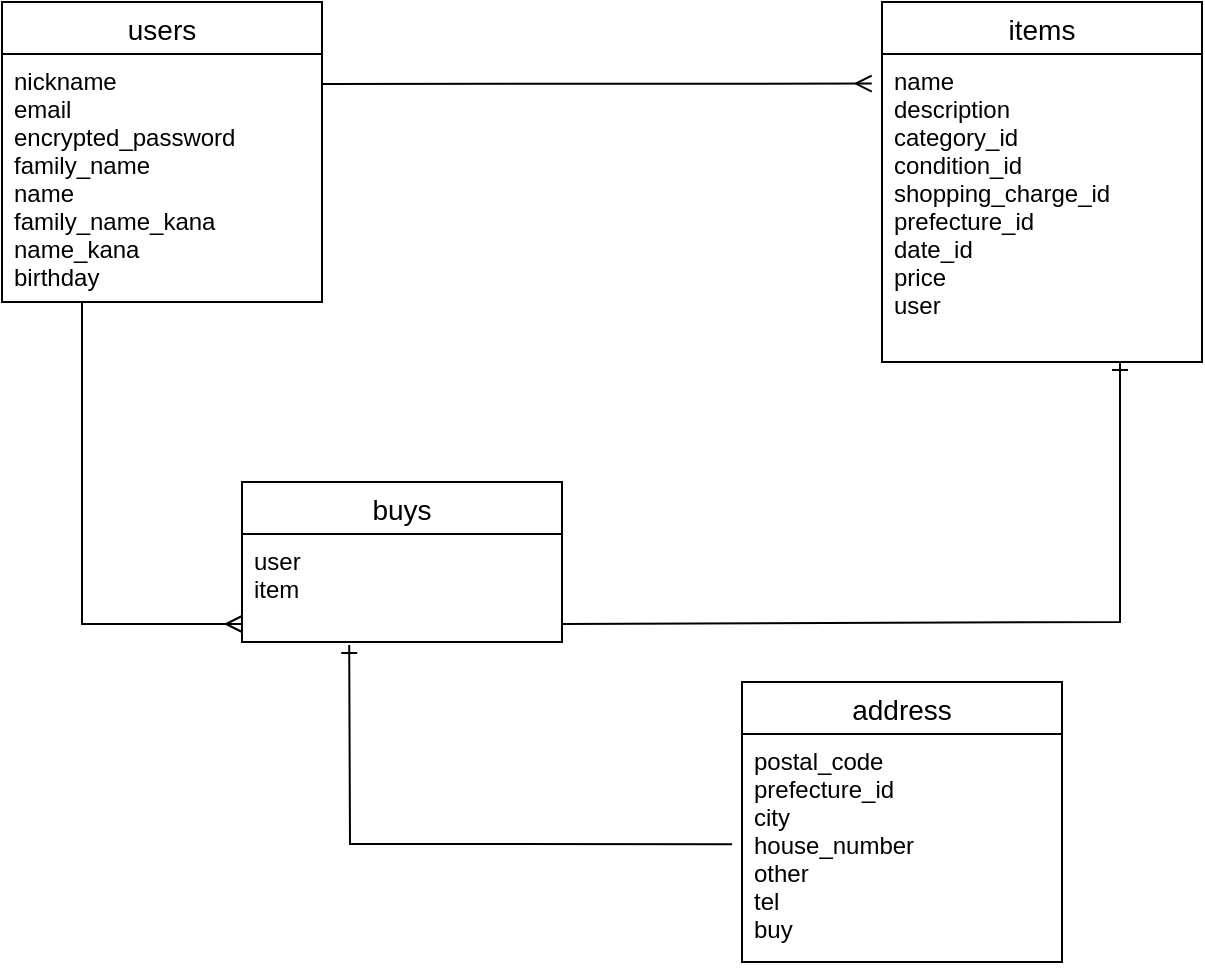 <mxfile>
    <diagram id="_adc4eRGS46ypSbtCCSG" name="ページ1">
        <mxGraphModel dx="745" dy="493" grid="1" gridSize="10" guides="1" tooltips="1" connect="1" arrows="1" fold="1" page="1" pageScale="1" pageWidth="827" pageHeight="1169" math="0" shadow="0">
            <root>
                <mxCell id="0"/>
                <mxCell id="1" parent="0"/>
                <mxCell id="2" value="users" style="swimlane;fontStyle=0;childLayout=stackLayout;horizontal=1;startSize=26;horizontalStack=0;resizeParent=1;resizeParentMax=0;resizeLast=0;collapsible=1;marginBottom=0;align=center;fontSize=14;" vertex="1" parent="1">
                    <mxGeometry x="40" y="40" width="160" height="150" as="geometry"/>
                </mxCell>
                <mxCell id="3" value="nickname&#10;email&#10;encrypted_password&#10;family_name&#10;name&#10;family_name_kana&#10;name_kana&#10;birthday" style="text;strokeColor=none;fillColor=none;spacingLeft=4;spacingRight=4;overflow=hidden;rotatable=0;points=[[0,0.5],[1,0.5]];portConstraint=eastwest;fontSize=12;" vertex="1" parent="2">
                    <mxGeometry y="26" width="160" height="124" as="geometry"/>
                </mxCell>
                <mxCell id="6" value="items" style="swimlane;fontStyle=0;childLayout=stackLayout;horizontal=1;startSize=26;horizontalStack=0;resizeParent=1;resizeParentMax=0;resizeLast=0;collapsible=1;marginBottom=0;align=center;fontSize=14;" vertex="1" parent="1">
                    <mxGeometry x="480" y="40" width="160" height="180" as="geometry"/>
                </mxCell>
                <mxCell id="7" value="name&#10;description&#10;category_id&#10;condition_id&#10;shopping_charge_id&#10;prefecture_id&#10;date_id&#10;price&#10;user" style="text;strokeColor=none;fillColor=none;spacingLeft=4;spacingRight=4;overflow=hidden;rotatable=0;points=[[0,0.5],[1,0.5]];portConstraint=eastwest;fontSize=12;" vertex="1" parent="6">
                    <mxGeometry y="26" width="160" height="154" as="geometry"/>
                </mxCell>
                <mxCell id="10" value="buys" style="swimlane;fontStyle=0;childLayout=stackLayout;horizontal=1;startSize=26;horizontalStack=0;resizeParent=1;resizeParentMax=0;resizeLast=0;collapsible=1;marginBottom=0;align=center;fontSize=14;" vertex="1" parent="1">
                    <mxGeometry x="160" y="280" width="160" height="80" as="geometry"/>
                </mxCell>
                <mxCell id="11" value="user&#10;item" style="text;strokeColor=none;fillColor=none;spacingLeft=4;spacingRight=4;overflow=hidden;rotatable=0;points=[[0,0.5],[1,0.5]];portConstraint=eastwest;fontSize=12;" vertex="1" parent="10">
                    <mxGeometry y="26" width="160" height="54" as="geometry"/>
                </mxCell>
                <mxCell id="14" value="address" style="swimlane;fontStyle=0;childLayout=stackLayout;horizontal=1;startSize=26;horizontalStack=0;resizeParent=1;resizeParentMax=0;resizeLast=0;collapsible=1;marginBottom=0;align=center;fontSize=14;" vertex="1" parent="1">
                    <mxGeometry x="410" y="380" width="160" height="140" as="geometry"/>
                </mxCell>
                <mxCell id="15" value="postal_code&#10;prefecture_id&#10;city&#10;house_number&#10;other&#10;tel&#10;buy" style="text;strokeColor=none;fillColor=none;spacingLeft=4;spacingRight=4;overflow=hidden;rotatable=0;points=[[0,0.5],[1,0.5]];portConstraint=eastwest;fontSize=12;" vertex="1" parent="14">
                    <mxGeometry y="26" width="160" height="114" as="geometry"/>
                </mxCell>
                <mxCell id="23" style="edgeStyle=none;rounded=0;html=1;entryX=-0.032;entryY=0.096;entryDx=0;entryDy=0;endArrow=ERmany;endFill=0;entryPerimeter=0;" edge="1" parent="1" target="7">
                    <mxGeometry relative="1" as="geometry">
                        <mxPoint x="200" y="81" as="sourcePoint"/>
                    </mxGeometry>
                </mxCell>
                <mxCell id="24" style="edgeStyle=none;rounded=0;html=1;entryX=0;entryY=0.5;entryDx=0;entryDy=0;endArrow=ERmany;endFill=0;" edge="1" parent="1">
                    <mxGeometry relative="1" as="geometry">
                        <mxPoint x="80" y="190" as="sourcePoint"/>
                        <mxPoint x="160" y="351" as="targetPoint"/>
                        <Array as="points">
                            <mxPoint x="80" y="351"/>
                        </Array>
                    </mxGeometry>
                </mxCell>
                <mxCell id="25" style="edgeStyle=none;rounded=0;html=1;exitX=1;exitY=0.5;exitDx=0;exitDy=0;endArrow=ERone;endFill=0;" edge="1" parent="1">
                    <mxGeometry relative="1" as="geometry">
                        <mxPoint x="320" y="351" as="sourcePoint"/>
                        <mxPoint x="599" y="220" as="targetPoint"/>
                        <Array as="points">
                            <mxPoint x="599" y="350"/>
                        </Array>
                    </mxGeometry>
                </mxCell>
                <mxCell id="26" style="edgeStyle=none;rounded=0;html=1;exitX=-0.031;exitY=0.837;exitDx=0;exitDy=0;entryX=0.335;entryY=1.028;entryDx=0;entryDy=0;entryPerimeter=0;endArrow=ERone;endFill=0;exitPerimeter=0;" edge="1" parent="1" target="11">
                    <mxGeometry relative="1" as="geometry">
                        <mxPoint x="405.04" y="461.11" as="sourcePoint"/>
                        <mxPoint x="213.6" y="398.37" as="targetPoint"/>
                        <Array as="points">
                            <mxPoint x="214" y="461"/>
                        </Array>
                    </mxGeometry>
                </mxCell>
            </root>
        </mxGraphModel>
    </diagram>
</mxfile>